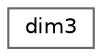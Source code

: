 digraph "Graphical Class Hierarchy"
{
 // LATEX_PDF_SIZE
  bgcolor="transparent";
  edge [fontname=Helvetica,fontsize=10,labelfontname=Helvetica,labelfontsize=10];
  node [fontname=Helvetica,fontsize=10,shape=box,height=0.2,width=0.4];
  rankdir="LR";
  Node0 [id="Node000000",label="dim3",height=0.2,width=0.4,color="grey40", fillcolor="white", style="filled",URL="$d3/db3/structdim3.html",tooltip=" "];
}
